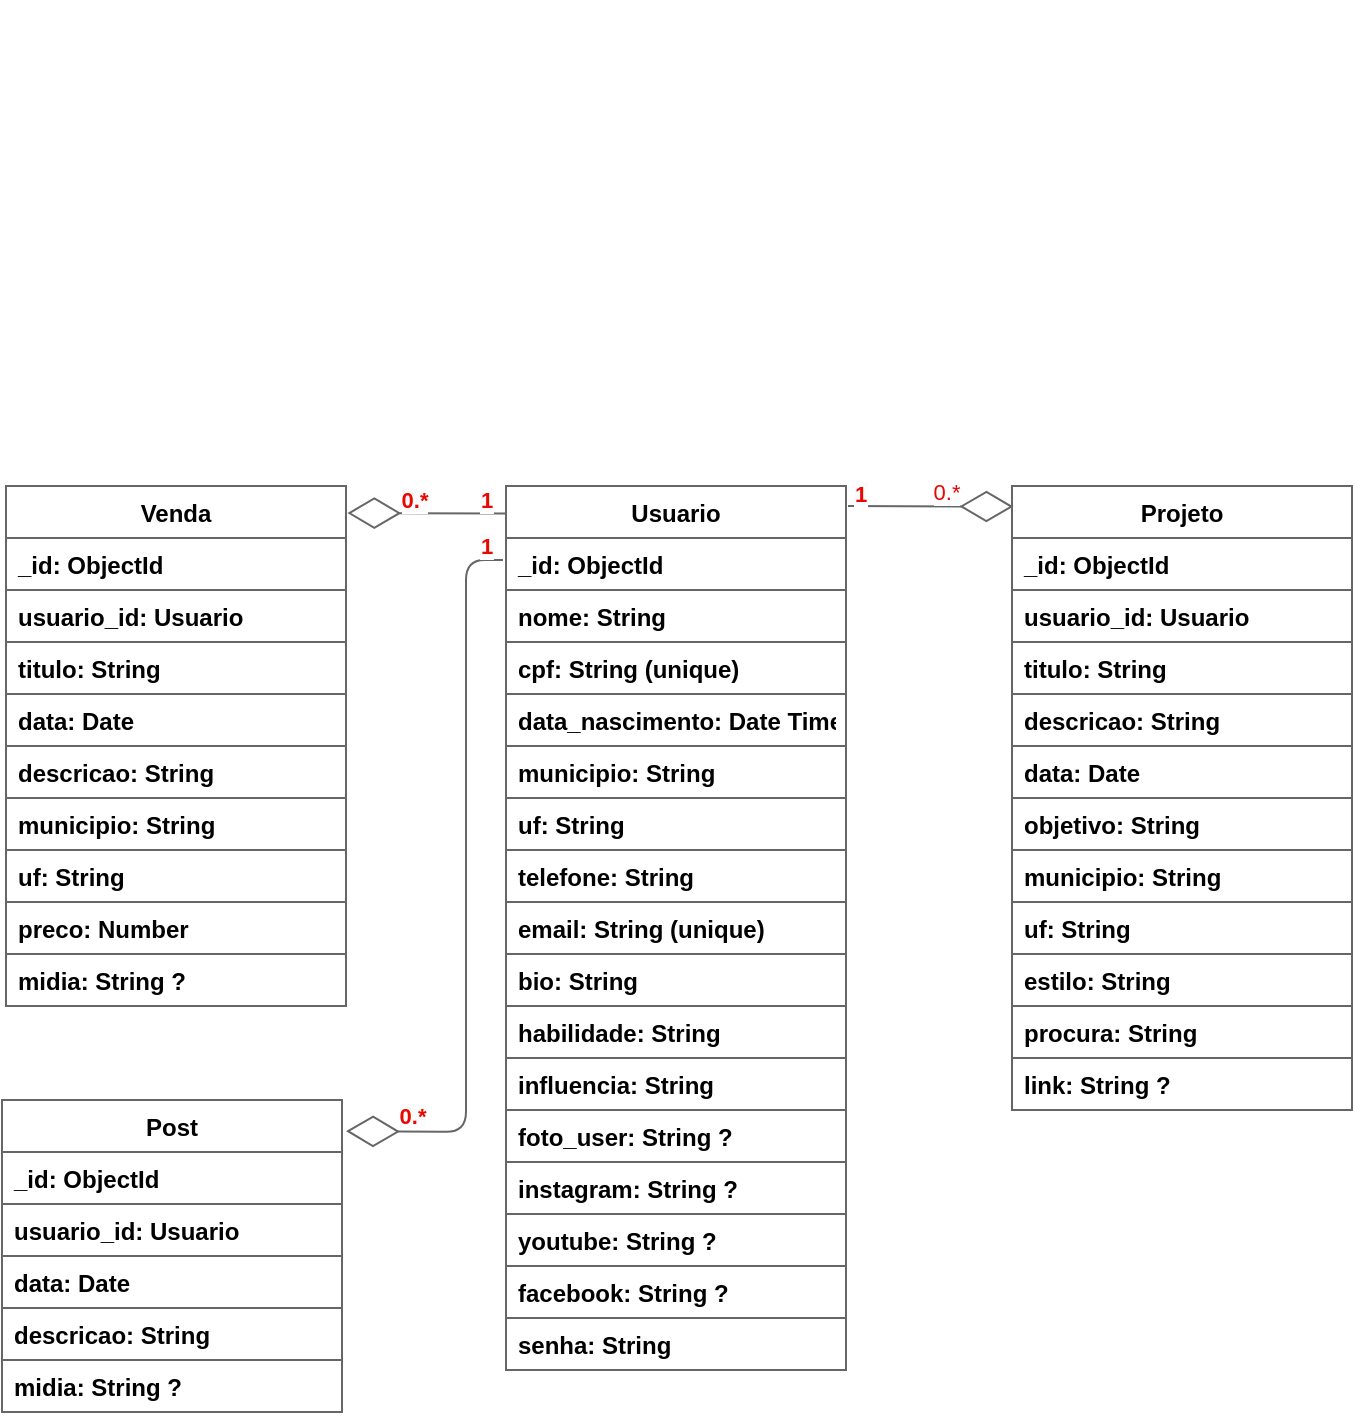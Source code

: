 <mxfile>
    <diagram id="P-QzmT6BK_0GDP3EbOA5" name="Página-1">
        <mxGraphModel dx="1528" dy="1605" grid="1" gridSize="10" guides="1" tooltips="1" connect="1" arrows="1" fold="1" page="1" pageScale="1" pageWidth="827" pageHeight="1169" background="#ffffff" math="0" shadow="0">
            <root>
                <mxCell id="0"/>
                <mxCell id="1" parent="0"/>
                <mxCell id="6" value="Usuario" style="swimlane;fontStyle=1;childLayout=stackLayout;horizontal=1;startSize=26;fillColor=none;horizontalStack=0;resizeParent=1;resizeParentMax=0;resizeLast=0;collapsible=1;marginBottom=0;shadow=0;strokeColor=#666666;fontColor=#000000;" parent="1" vertex="1">
                    <mxGeometry x="-468" y="-1086" width="170" height="442" as="geometry">
                        <mxRectangle x="-540" y="-1107" width="80" height="30" as="alternateBounds"/>
                    </mxGeometry>
                </mxCell>
                <mxCell id="7" value="_id: ObjectId" style="text;strokeColor=#666666;fillColor=none;align=left;verticalAlign=top;spacingLeft=4;spacingRight=4;overflow=hidden;rotatable=0;points=[[0,0.5],[1,0.5]];portConstraint=eastwest;shadow=0;fontColor=#000000;fontStyle=1" parent="6" vertex="1">
                    <mxGeometry y="26" width="170" height="26" as="geometry"/>
                </mxCell>
                <mxCell id="8" value="nome: String" style="text;strokeColor=#666666;fillColor=none;align=left;verticalAlign=top;spacingLeft=4;spacingRight=4;overflow=hidden;rotatable=0;points=[[0,0.5],[1,0.5]];portConstraint=eastwest;shadow=0;fontColor=#000000;fontStyle=1" parent="6" vertex="1">
                    <mxGeometry y="52" width="170" height="26" as="geometry"/>
                </mxCell>
                <mxCell id="9" value="cpf: String (unique)" style="text;strokeColor=#666666;fillColor=none;align=left;verticalAlign=top;spacingLeft=4;spacingRight=4;overflow=hidden;rotatable=0;points=[[0,0.5],[1,0.5]];portConstraint=eastwest;shadow=0;fontColor=#000000;fontStyle=1" parent="6" vertex="1">
                    <mxGeometry y="78" width="170" height="26" as="geometry"/>
                </mxCell>
                <mxCell id="10" value="data_nascimento: Date Time" style="text;strokeColor=#666666;fillColor=none;align=left;verticalAlign=top;spacingLeft=4;spacingRight=4;overflow=hidden;rotatable=0;points=[[0,0.5],[1,0.5]];portConstraint=eastwest;shadow=0;fontColor=#000000;fontStyle=1" parent="6" vertex="1">
                    <mxGeometry y="104" width="170" height="26" as="geometry"/>
                </mxCell>
                <mxCell id="15" value="municipio: String" style="text;strokeColor=#666666;fillColor=none;align=left;verticalAlign=top;spacingLeft=4;spacingRight=4;overflow=hidden;rotatable=0;points=[[0,0.5],[1,0.5]];portConstraint=eastwest;shadow=0;fontColor=#000000;fontStyle=1" parent="6" vertex="1">
                    <mxGeometry y="130" width="170" height="26" as="geometry"/>
                </mxCell>
                <mxCell id="16" value="uf: String" style="text;strokeColor=#666666;fillColor=none;align=left;verticalAlign=top;spacingLeft=4;spacingRight=4;overflow=hidden;rotatable=0;points=[[0,0.5],[1,0.5]];portConstraint=eastwest;shadow=0;fontColor=#000000;fontStyle=1" parent="6" vertex="1">
                    <mxGeometry y="156" width="170" height="26" as="geometry"/>
                </mxCell>
                <mxCell id="17" value="telefone: String" style="text;strokeColor=#666666;fillColor=none;align=left;verticalAlign=top;spacingLeft=4;spacingRight=4;overflow=hidden;rotatable=0;points=[[0,0.5],[1,0.5]];portConstraint=eastwest;shadow=0;fontColor=#000000;fontStyle=1" parent="6" vertex="1">
                    <mxGeometry y="182" width="170" height="26" as="geometry"/>
                </mxCell>
                <mxCell id="18" value="email: String (unique)" style="text;strokeColor=#666666;fillColor=none;align=left;verticalAlign=top;spacingLeft=4;spacingRight=4;overflow=hidden;rotatable=0;points=[[0,0.5],[1,0.5]];portConstraint=eastwest;shadow=0;fontColor=#000000;fontStyle=1" parent="6" vertex="1">
                    <mxGeometry y="208" width="170" height="26" as="geometry"/>
                </mxCell>
                <mxCell id="20" value="bio: String" style="text;strokeColor=#666666;fillColor=none;align=left;verticalAlign=top;spacingLeft=4;spacingRight=4;overflow=hidden;rotatable=0;points=[[0,0.5],[1,0.5]];portConstraint=eastwest;shadow=0;fontColor=#000000;fontStyle=1" parent="6" vertex="1">
                    <mxGeometry y="234" width="170" height="26" as="geometry"/>
                </mxCell>
                <mxCell id="19" value="habilidade: String" style="text;strokeColor=#666666;fillColor=none;align=left;verticalAlign=top;spacingLeft=4;spacingRight=4;overflow=hidden;rotatable=0;points=[[0,0.5],[1,0.5]];portConstraint=eastwest;shadow=0;fontColor=#000000;fontStyle=1" parent="6" vertex="1">
                    <mxGeometry y="260" width="170" height="26" as="geometry"/>
                </mxCell>
                <mxCell id="21" value="influencia: String" style="text;strokeColor=#666666;fillColor=none;align=left;verticalAlign=top;spacingLeft=4;spacingRight=4;overflow=hidden;rotatable=0;points=[[0,0.5],[1,0.5]];portConstraint=eastwest;shadow=0;fontColor=#000000;fontStyle=1" parent="6" vertex="1">
                    <mxGeometry y="286" width="170" height="26" as="geometry"/>
                </mxCell>
                <mxCell id="24" value="foto_user: String ?" style="text;strokeColor=#666666;fillColor=none;align=left;verticalAlign=top;spacingLeft=4;spacingRight=4;overflow=hidden;rotatable=0;points=[[0,0.5],[1,0.5]];portConstraint=eastwest;shadow=0;fontColor=#000000;fontStyle=1" parent="6" vertex="1">
                    <mxGeometry y="312" width="170" height="26" as="geometry"/>
                </mxCell>
                <mxCell id="43" value="instagram: String ?" style="text;strokeColor=#666666;fillColor=none;align=left;verticalAlign=top;spacingLeft=4;spacingRight=4;overflow=hidden;rotatable=0;points=[[0,0.5],[1,0.5]];portConstraint=eastwest;shadow=0;fontColor=#000000;fontStyle=1" parent="6" vertex="1">
                    <mxGeometry y="338" width="170" height="26" as="geometry"/>
                </mxCell>
                <mxCell id="44" value="youtube: String ?" style="text;strokeColor=#666666;fillColor=none;align=left;verticalAlign=top;spacingLeft=4;spacingRight=4;overflow=hidden;rotatable=0;points=[[0,0.5],[1,0.5]];portConstraint=eastwest;shadow=0;fontColor=#000000;fontStyle=1" parent="6" vertex="1">
                    <mxGeometry y="364" width="170" height="26" as="geometry"/>
                </mxCell>
                <mxCell id="45" value="facebook: String ?" style="text;strokeColor=#666666;fillColor=none;align=left;verticalAlign=top;spacingLeft=4;spacingRight=4;overflow=hidden;rotatable=0;points=[[0,0.5],[1,0.5]];portConstraint=eastwest;shadow=0;fontColor=#000000;fontStyle=1" parent="6" vertex="1">
                    <mxGeometry y="390" width="170" height="26" as="geometry"/>
                </mxCell>
                <mxCell id="83" value="senha: String" style="text;strokeColor=#666666;fillColor=none;align=left;verticalAlign=top;spacingLeft=4;spacingRight=4;overflow=hidden;rotatable=0;points=[[0,0.5],[1,0.5]];portConstraint=eastwest;shadow=0;fontColor=#000000;fontStyle=1" parent="6" vertex="1">
                    <mxGeometry y="416" width="170" height="26" as="geometry"/>
                </mxCell>
                <mxCell id="25" value="Projeto" style="swimlane;fontStyle=1;childLayout=stackLayout;horizontal=1;startSize=26;fillColor=none;horizontalStack=0;resizeParent=1;resizeParentMax=0;resizeLast=0;collapsible=1;marginBottom=0;shadow=0;strokeColor=#666666;fontColor=#000000;" parent="1" vertex="1">
                    <mxGeometry x="-215" y="-1086" width="170" height="312" as="geometry"/>
                </mxCell>
                <mxCell id="67" value="_id: ObjectId" style="text;strokeColor=#666666;fillColor=none;align=left;verticalAlign=top;spacingLeft=4;spacingRight=4;overflow=hidden;rotatable=0;points=[[0,0.5],[1,0.5]];portConstraint=eastwest;shadow=0;fontColor=#000000;fontStyle=1" parent="25" vertex="1">
                    <mxGeometry y="26" width="170" height="26" as="geometry"/>
                </mxCell>
                <mxCell id="26" value="usuario_id: Usuario" style="text;strokeColor=#666666;fillColor=none;align=left;verticalAlign=top;spacingLeft=4;spacingRight=4;overflow=hidden;rotatable=0;points=[[0,0.5],[1,0.5]];portConstraint=eastwest;shadow=0;fontColor=#000000;fontStyle=1" parent="25" vertex="1">
                    <mxGeometry y="52" width="170" height="26" as="geometry"/>
                </mxCell>
                <mxCell id="27" value="titulo: String" style="text;strokeColor=#666666;fillColor=none;align=left;verticalAlign=top;spacingLeft=4;spacingRight=4;overflow=hidden;rotatable=0;points=[[0,0.5],[1,0.5]];portConstraint=eastwest;shadow=0;fontColor=#000000;fontStyle=1" parent="25" vertex="1">
                    <mxGeometry y="78" width="170" height="26" as="geometry"/>
                </mxCell>
                <mxCell id="28" value="descricao: String" style="text;strokeColor=#666666;fillColor=none;align=left;verticalAlign=top;spacingLeft=4;spacingRight=4;overflow=hidden;rotatable=0;points=[[0,0.5],[1,0.5]];portConstraint=eastwest;shadow=0;fontColor=#000000;fontStyle=1" parent="25" vertex="1">
                    <mxGeometry y="104" width="170" height="26" as="geometry"/>
                </mxCell>
                <mxCell id="68" value="data: Date" style="text;strokeColor=#666666;fillColor=none;align=left;verticalAlign=top;spacingLeft=4;spacingRight=4;overflow=hidden;rotatable=0;points=[[0,0.5],[1,0.5]];portConstraint=eastwest;shadow=0;fontColor=#000000;fontStyle=1" parent="25" vertex="1">
                    <mxGeometry y="130" width="170" height="26" as="geometry"/>
                </mxCell>
                <mxCell id="29" value="objetivo: String" style="text;strokeColor=#666666;fillColor=none;align=left;verticalAlign=top;spacingLeft=4;spacingRight=4;overflow=hidden;rotatable=0;points=[[0,0.5],[1,0.5]];portConstraint=eastwest;shadow=0;fontColor=#000000;fontStyle=1" parent="25" vertex="1">
                    <mxGeometry y="156" width="170" height="26" as="geometry"/>
                </mxCell>
                <mxCell id="30" value="municipio: String" style="text;strokeColor=#666666;fillColor=none;align=left;verticalAlign=top;spacingLeft=4;spacingRight=4;overflow=hidden;rotatable=0;points=[[0,0.5],[1,0.5]];portConstraint=eastwest;shadow=0;fontColor=#000000;fontStyle=1" parent="25" vertex="1">
                    <mxGeometry y="182" width="170" height="26" as="geometry"/>
                </mxCell>
                <mxCell id="35" value="uf: String" style="text;strokeColor=#666666;fillColor=none;align=left;verticalAlign=top;spacingLeft=4;spacingRight=4;overflow=hidden;rotatable=0;points=[[0,0.5],[1,0.5]];portConstraint=eastwest;shadow=0;fontColor=#000000;fontStyle=1" parent="25" vertex="1">
                    <mxGeometry y="208" width="170" height="26" as="geometry"/>
                </mxCell>
                <mxCell id="31" value="estilo: String" style="text;strokeColor=#666666;fillColor=none;align=left;verticalAlign=top;spacingLeft=4;spacingRight=4;overflow=hidden;rotatable=0;points=[[0,0.5],[1,0.5]];portConstraint=eastwest;shadow=0;fontColor=#000000;fontStyle=1" parent="25" vertex="1">
                    <mxGeometry y="234" width="170" height="26" as="geometry"/>
                </mxCell>
                <mxCell id="32" value="procura: String" style="text;strokeColor=#666666;fillColor=none;align=left;verticalAlign=top;spacingLeft=4;spacingRight=4;overflow=hidden;rotatable=0;points=[[0,0.5],[1,0.5]];portConstraint=eastwest;shadow=0;fontColor=#000000;fontStyle=1" parent="25" vertex="1">
                    <mxGeometry y="260" width="170" height="26" as="geometry"/>
                </mxCell>
                <mxCell id="66" value="link: String ?" style="text;strokeColor=#666666;fillColor=none;align=left;verticalAlign=top;spacingLeft=4;spacingRight=4;overflow=hidden;rotatable=0;points=[[0,0.5],[1,0.5]];portConstraint=eastwest;shadow=0;fontColor=#000000;fontStyle=1" parent="25" vertex="1">
                    <mxGeometry y="286" width="170" height="26" as="geometry"/>
                </mxCell>
                <mxCell id="46" value="Post" style="swimlane;fontStyle=1;childLayout=stackLayout;horizontal=1;startSize=26;fillColor=none;horizontalStack=0;resizeParent=1;resizeParentMax=0;resizeLast=0;collapsible=1;marginBottom=0;shadow=0;strokeColor=#666666;fontColor=#000000;" parent="1" vertex="1">
                    <mxGeometry x="-720" y="-779" width="170" height="156" as="geometry"/>
                </mxCell>
                <mxCell id="47" value="_id: ObjectId" style="text;strokeColor=#666666;fillColor=none;align=left;verticalAlign=top;spacingLeft=4;spacingRight=4;overflow=hidden;rotatable=0;points=[[0,0.5],[1,0.5]];portConstraint=eastwest;shadow=0;fontColor=#000000;fontStyle=1" parent="46" vertex="1">
                    <mxGeometry y="26" width="170" height="26" as="geometry"/>
                </mxCell>
                <mxCell id="48" value="usuario_id: Usuario" style="text;strokeColor=#666666;fillColor=none;align=left;verticalAlign=top;spacingLeft=4;spacingRight=4;overflow=hidden;rotatable=0;points=[[0,0.5],[1,0.5]];portConstraint=eastwest;shadow=0;fontColor=#000000;fontStyle=1" parent="46" vertex="1">
                    <mxGeometry y="52" width="170" height="26" as="geometry"/>
                </mxCell>
                <mxCell id="61" value="data: Date" style="text;strokeColor=#666666;fillColor=none;align=left;verticalAlign=top;spacingLeft=4;spacingRight=4;overflow=hidden;rotatable=0;points=[[0,0.5],[1,0.5]];portConstraint=eastwest;shadow=0;fontColor=#000000;fontStyle=1" parent="46" vertex="1">
                    <mxGeometry y="78" width="170" height="26" as="geometry"/>
                </mxCell>
                <mxCell id="49" value="descricao: String" style="text;strokeColor=#666666;fillColor=none;align=left;verticalAlign=top;spacingLeft=4;spacingRight=4;overflow=hidden;rotatable=0;points=[[0,0.5],[1,0.5]];portConstraint=eastwest;shadow=0;fontColor=#000000;fontStyle=1" parent="46" vertex="1">
                    <mxGeometry y="104" width="170" height="26" as="geometry"/>
                </mxCell>
                <mxCell id="56" value="midia: String ?" style="text;strokeColor=#666666;fillColor=none;align=left;verticalAlign=top;spacingLeft=4;spacingRight=4;overflow=hidden;rotatable=0;points=[[0,0.5],[1,0.5]];portConstraint=eastwest;shadow=0;fontColor=#000000;fontStyle=1" parent="46" vertex="1">
                    <mxGeometry y="130" width="170" height="26" as="geometry"/>
                </mxCell>
                <mxCell id="59" value="" style="endArrow=diamondThin;endFill=0;endSize=24;html=1;entryX=0.004;entryY=0.033;entryDx=0;entryDy=0;entryPerimeter=0;shadow=0;strokeColor=#666666;fontColor=#000000;fontStyle=1" parent="1" target="25" edge="1">
                    <mxGeometry width="160" relative="1" as="geometry">
                        <mxPoint x="-297" y="-1076" as="sourcePoint"/>
                        <mxPoint x="-207" y="-1076" as="targetPoint"/>
                    </mxGeometry>
                </mxCell>
                <mxCell id="60" value="" style="endArrow=diamondThin;endFill=0;endSize=24;html=1;entryX=1.004;entryY=0.052;entryDx=0;entryDy=0;entryPerimeter=0;exitX=0.767;exitY=0.024;exitDx=0;exitDy=0;exitPerimeter=0;shadow=0;strokeColor=#666666;fontColor=#000000;fontStyle=1" parent="1" target="69" edge="1">
                    <mxGeometry width="160" relative="1" as="geometry">
                        <mxPoint x="-467.99" y="-1072.28" as="sourcePoint"/>
                        <mxPoint x="-558" y="-1069" as="targetPoint"/>
                        <Array as="points"/>
                    </mxGeometry>
                </mxCell>
                <mxCell id="84" value="&lt;font style=&quot;background-color: rgb(252, 252, 252);&quot; color=&quot;#e80800&quot;&gt;1&lt;/font&gt;" style="edgeLabel;html=1;align=center;verticalAlign=middle;resizable=0;points=[];strokeColor=#1D1C1D;shadow=0;fontStyle=1" vertex="1" connectable="0" parent="60">
                    <mxGeometry x="-0.495" y="-2" relative="1" as="geometry">
                        <mxPoint x="10" y="-5" as="offset"/>
                    </mxGeometry>
                </mxCell>
                <mxCell id="69" value="Venda" style="swimlane;fontStyle=1;childLayout=stackLayout;horizontal=1;startSize=26;fillColor=none;horizontalStack=0;resizeParent=1;resizeParentMax=0;resizeLast=0;collapsible=1;marginBottom=0;shadow=0;strokeColor=#666666;fontColor=#000000;" parent="1" vertex="1">
                    <mxGeometry x="-718" y="-1086" width="170" height="260" as="geometry"/>
                </mxCell>
                <mxCell id="70" value="_id: ObjectId" style="text;strokeColor=#666666;fillColor=none;align=left;verticalAlign=top;spacingLeft=4;spacingRight=4;overflow=hidden;rotatable=0;points=[[0,0.5],[1,0.5]];portConstraint=eastwest;shadow=0;fontColor=#000000;fontStyle=1" parent="69" vertex="1">
                    <mxGeometry y="26" width="170" height="26" as="geometry"/>
                </mxCell>
                <mxCell id="71" value="usuario_id: Usuario" style="text;strokeColor=#666666;fillColor=none;align=left;verticalAlign=top;spacingLeft=4;spacingRight=4;overflow=hidden;rotatable=0;points=[[0,0.5],[1,0.5]];portConstraint=eastwest;shadow=0;fontColor=#000000;fontStyle=1" parent="69" vertex="1">
                    <mxGeometry y="52" width="170" height="26" as="geometry"/>
                </mxCell>
                <mxCell id="80" value="titulo: String" style="text;strokeColor=#666666;fillColor=none;align=left;verticalAlign=top;spacingLeft=4;spacingRight=4;overflow=hidden;rotatable=0;points=[[0,0.5],[1,0.5]];portConstraint=eastwest;shadow=0;fontColor=#000000;fontStyle=1" parent="69" vertex="1">
                    <mxGeometry y="78" width="170" height="26" as="geometry"/>
                </mxCell>
                <mxCell id="72" value="data: Date" style="text;strokeColor=#666666;fillColor=none;align=left;verticalAlign=top;spacingLeft=4;spacingRight=4;overflow=hidden;rotatable=0;points=[[0,0.5],[1,0.5]];portConstraint=eastwest;shadow=0;fontColor=#000000;fontStyle=1" parent="69" vertex="1">
                    <mxGeometry y="104" width="170" height="26" as="geometry"/>
                </mxCell>
                <mxCell id="77" value="descricao: String" style="text;strokeColor=#666666;fillColor=none;align=left;verticalAlign=top;spacingLeft=4;spacingRight=4;overflow=hidden;rotatable=0;points=[[0,0.5],[1,0.5]];portConstraint=eastwest;shadow=0;fontColor=#000000;fontStyle=1" parent="69" vertex="1">
                    <mxGeometry y="130" width="170" height="26" as="geometry"/>
                </mxCell>
                <mxCell id="81" value="municipio: String" style="text;strokeColor=#666666;fillColor=none;align=left;verticalAlign=top;spacingLeft=4;spacingRight=4;overflow=hidden;rotatable=0;points=[[0,0.5],[1,0.5]];portConstraint=eastwest;shadow=0;fontColor=#000000;fontStyle=1" parent="69" vertex="1">
                    <mxGeometry y="156" width="170" height="26" as="geometry"/>
                </mxCell>
                <mxCell id="82" value="uf: String" style="text;strokeColor=#666666;fillColor=none;align=left;verticalAlign=top;spacingLeft=4;spacingRight=4;overflow=hidden;rotatable=0;points=[[0,0.5],[1,0.5]];portConstraint=eastwest;shadow=0;fontColor=#000000;fontStyle=1" parent="69" vertex="1">
                    <mxGeometry y="182" width="170" height="26" as="geometry"/>
                </mxCell>
                <mxCell id="73" value="preco: Number" style="text;strokeColor=#666666;fillColor=none;align=left;verticalAlign=top;spacingLeft=4;spacingRight=4;overflow=hidden;rotatable=0;points=[[0,0.5],[1,0.5]];portConstraint=eastwest;shadow=0;fontColor=#000000;fontStyle=1" parent="69" vertex="1">
                    <mxGeometry y="208" width="170" height="26" as="geometry"/>
                </mxCell>
                <mxCell id="74" value="midia: String ?" style="text;strokeColor=#666666;fillColor=none;align=left;verticalAlign=top;spacingLeft=4;spacingRight=4;overflow=hidden;rotatable=0;points=[[0,0.5],[1,0.5]];portConstraint=eastwest;shadow=0;fontColor=#000000;fontStyle=1" parent="69" vertex="1">
                    <mxGeometry y="234" width="170" height="26" as="geometry"/>
                </mxCell>
                <mxCell id="78" value="" style="endArrow=diamondThin;endFill=0;endSize=24;html=1;entryX=1.012;entryY=0.1;entryDx=0;entryDy=0;entryPerimeter=0;shadow=0;strokeColor=#666666;fontColor=#000000;fontStyle=1" parent="1" target="46" edge="1">
                    <mxGeometry width="160" relative="1" as="geometry">
                        <mxPoint x="-469.53" y="-1049" as="sourcePoint"/>
                        <mxPoint x="-548" y="-869" as="targetPoint"/>
                        <Array as="points">
                            <mxPoint x="-488" y="-1049"/>
                            <mxPoint x="-488" y="-763"/>
                        </Array>
                    </mxGeometry>
                </mxCell>
                <mxCell id="85" value="&lt;font style=&quot;background-color: rgb(252, 252, 252);&quot; color=&quot;#e80800&quot;&gt;1&lt;/font&gt;" style="edgeLabel;html=1;align=center;verticalAlign=middle;resizable=0;points=[];strokeColor=#1D1C1D;shadow=0;fontStyle=1" vertex="1" connectable="0" parent="1">
                    <mxGeometry x="-477.985" y="-1056.33" as="geometry"/>
                </mxCell>
                <mxCell id="86" value="&lt;font style=&quot;background-color: rgb(252, 252, 252);&quot; color=&quot;#e80800&quot;&gt;0.*&lt;/font&gt;" style="edgeLabel;html=1;align=center;verticalAlign=middle;resizable=0;points=[];strokeColor=#1D1C1D;shadow=0;fontStyle=1" vertex="1" connectable="0" parent="1">
                    <mxGeometry x="-454.985" y="-1067.33" as="geometry">
                        <mxPoint x="-59" y="-12" as="offset"/>
                    </mxGeometry>
                </mxCell>
                <mxCell id="87" value="&lt;font style=&quot;background-color: rgb(252, 252, 252);&quot; color=&quot;#e80800&quot;&gt;0.*&lt;/font&gt;" style="edgeLabel;html=1;align=center;verticalAlign=middle;resizable=0;points=[];strokeColor=#1D1C1D;shadow=0;fontStyle=1" vertex="1" connectable="0" parent="1">
                    <mxGeometry x="-450.985" y="-1016.0" as="geometry">
                        <mxPoint x="-64" y="245" as="offset"/>
                    </mxGeometry>
                </mxCell>
                <mxCell id="88" value="&lt;font style=&quot;background-color: rgb(252, 252, 252);&quot; color=&quot;#e80800&quot;&gt;0.*&lt;/font&gt;" style="edgeLabel;html=1;align=center;verticalAlign=middle;resizable=0;points=[];strokeColor=#1D1C1D;" vertex="1" connectable="0" parent="1">
                    <mxGeometry x="-184.005" y="-1328.0" as="geometry">
                        <mxPoint x="-64" y="245" as="offset"/>
                    </mxGeometry>
                </mxCell>
                <mxCell id="89" value="&lt;font style=&quot;background-color: rgb(252, 252, 252);&quot; color=&quot;#e80800&quot;&gt;1&lt;/font&gt;" style="edgeLabel;html=1;align=center;verticalAlign=middle;resizable=0;points=[];strokeColor=#1D1C1D;shadow=0;fontStyle=1" vertex="1" connectable="0" parent="1">
                    <mxGeometry x="-461.985" y="-1070.33" as="geometry">
                        <mxPoint x="171" y="-12" as="offset"/>
                    </mxGeometry>
                </mxCell>
            </root>
        </mxGraphModel>
    </diagram>
</mxfile>